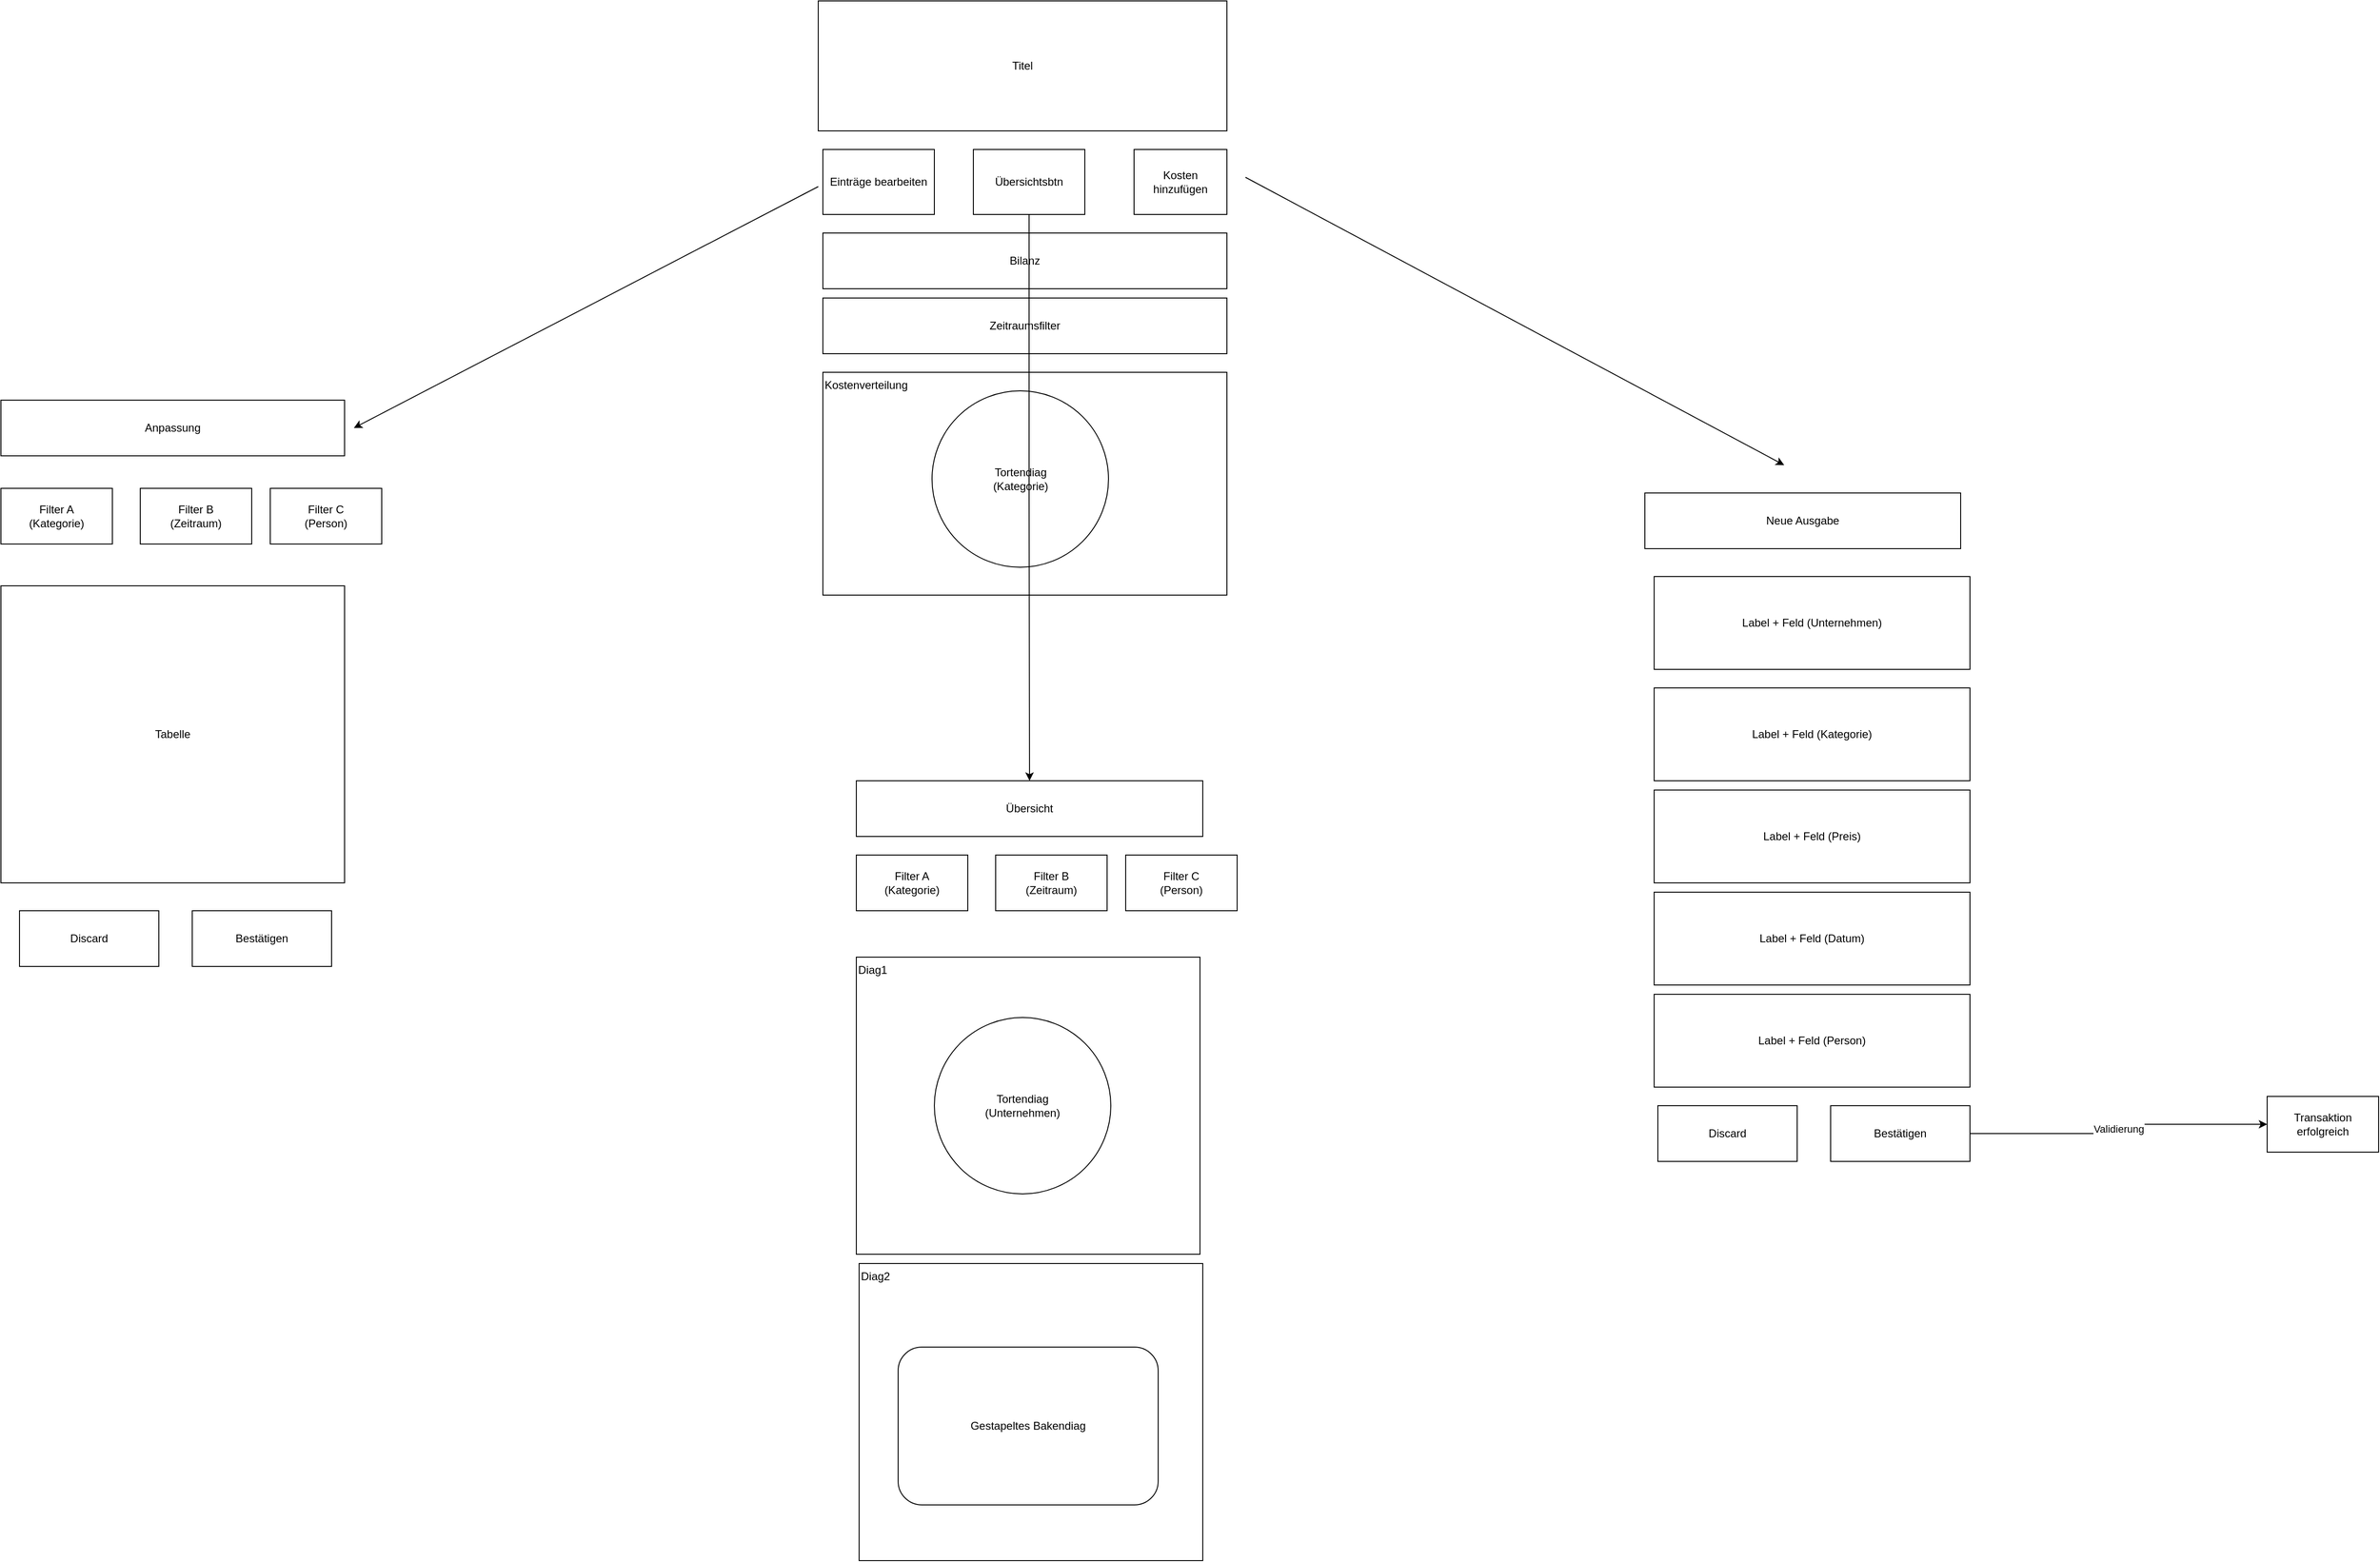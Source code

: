<mxfile version="20.6.2" type="device"><diagram id="9ZuF1RgxIdAqQuDKsJx7" name="Seite-1"><mxGraphModel dx="3716" dy="1202" grid="1" gridSize="10" guides="1" tooltips="1" connect="1" arrows="1" fold="1" page="1" pageScale="1" pageWidth="1654" pageHeight="1169" math="0" shadow="0"><root><mxCell id="0"/><mxCell id="1" parent="0"/><mxCell id="f8WJEI0tN77q8uEe1eh_-1" value="Titel" style="rounded=0;whiteSpace=wrap;html=1;" vertex="1" parent="1"><mxGeometry x="600" y="30" width="440" height="140" as="geometry"/></mxCell><mxCell id="f8WJEI0tN77q8uEe1eh_-2" value="Übersichtsbtn" style="rounded=0;whiteSpace=wrap;html=1;" vertex="1" parent="1"><mxGeometry x="767" y="190" width="120" height="70" as="geometry"/></mxCell><mxCell id="f8WJEI0tN77q8uEe1eh_-3" value="Kosten hinzufügen" style="rounded=0;whiteSpace=wrap;html=1;" vertex="1" parent="1"><mxGeometry x="940" y="190" width="100" height="70" as="geometry"/></mxCell><mxCell id="f8WJEI0tN77q8uEe1eh_-4" value="Kostenverteilung" style="rounded=0;whiteSpace=wrap;html=1;verticalAlign=top;align=left;" vertex="1" parent="1"><mxGeometry x="605" y="430" width="435" height="240" as="geometry"/></mxCell><mxCell id="f8WJEI0tN77q8uEe1eh_-5" value="Tortendiag&lt;br&gt;(Kategorie)" style="ellipse;whiteSpace=wrap;html=1;aspect=fixed;" vertex="1" parent="1"><mxGeometry x="722.5" y="450" width="190" height="190" as="geometry"/></mxCell><mxCell id="f8WJEI0tN77q8uEe1eh_-6" value="Bilanz" style="rounded=0;whiteSpace=wrap;html=1;" vertex="1" parent="1"><mxGeometry x="605" y="280" width="435" height="60" as="geometry"/></mxCell><mxCell id="f8WJEI0tN77q8uEe1eh_-7" value="Zeitraumsfilter" style="rounded=0;whiteSpace=wrap;html=1;" vertex="1" parent="1"><mxGeometry x="605" y="350" width="435" height="60" as="geometry"/></mxCell><mxCell id="f8WJEI0tN77q8uEe1eh_-8" value="" style="endArrow=classic;html=1;rounded=0;" edge="1" parent="1"><mxGeometry width="50" height="50" relative="1" as="geometry"><mxPoint x="1060" y="220" as="sourcePoint"/><mxPoint x="1640" y="530" as="targetPoint"/></mxGeometry></mxCell><mxCell id="f8WJEI0tN77q8uEe1eh_-10" value="Neue Ausgabe" style="rounded=0;whiteSpace=wrap;html=1;" vertex="1" parent="1"><mxGeometry x="1490" y="560" width="340" height="60" as="geometry"/></mxCell><mxCell id="f8WJEI0tN77q8uEe1eh_-11" value="Label + Feld (Unternehmen)" style="rounded=0;whiteSpace=wrap;html=1;" vertex="1" parent="1"><mxGeometry x="1500" y="650" width="340" height="100" as="geometry"/></mxCell><mxCell id="f8WJEI0tN77q8uEe1eh_-12" value="Label + Feld (Kategorie)" style="rounded=0;whiteSpace=wrap;html=1;" vertex="1" parent="1"><mxGeometry x="1500" y="770" width="340" height="100" as="geometry"/></mxCell><mxCell id="f8WJEI0tN77q8uEe1eh_-13" value="Label + Feld (Preis)" style="rounded=0;whiteSpace=wrap;html=1;" vertex="1" parent="1"><mxGeometry x="1500" y="880" width="340" height="100" as="geometry"/></mxCell><mxCell id="f8WJEI0tN77q8uEe1eh_-14" value="Label + Feld (Datum)" style="rounded=0;whiteSpace=wrap;html=1;" vertex="1" parent="1"><mxGeometry x="1500" y="990" width="340" height="100" as="geometry"/></mxCell><mxCell id="f8WJEI0tN77q8uEe1eh_-15" value="Label + Feld (Person)" style="rounded=0;whiteSpace=wrap;html=1;" vertex="1" parent="1"><mxGeometry x="1500" y="1100" width="340" height="100" as="geometry"/></mxCell><mxCell id="f8WJEI0tN77q8uEe1eh_-19" value="Validierung" style="edgeStyle=orthogonalEdgeStyle;rounded=0;orthogonalLoop=1;jettySize=auto;html=1;exitX=1;exitY=0.5;exitDx=0;exitDy=0;" edge="1" parent="1" source="f8WJEI0tN77q8uEe1eh_-16" target="f8WJEI0tN77q8uEe1eh_-18"><mxGeometry relative="1" as="geometry"/></mxCell><mxCell id="f8WJEI0tN77q8uEe1eh_-16" value="Bestätigen" style="rounded=0;whiteSpace=wrap;html=1;" vertex="1" parent="1"><mxGeometry x="1690" y="1220" width="150" height="60" as="geometry"/></mxCell><mxCell id="f8WJEI0tN77q8uEe1eh_-18" value="Transaktion erfolgreich" style="rounded=0;whiteSpace=wrap;html=1;" vertex="1" parent="1"><mxGeometry x="2160" y="1210" width="120" height="60" as="geometry"/></mxCell><mxCell id="f8WJEI0tN77q8uEe1eh_-20" value="Discard" style="rounded=0;whiteSpace=wrap;html=1;" vertex="1" parent="1"><mxGeometry x="1504" y="1220" width="150" height="60" as="geometry"/></mxCell><mxCell id="f8WJEI0tN77q8uEe1eh_-21" value="Einträge bearbeiten" style="rounded=0;whiteSpace=wrap;html=1;" vertex="1" parent="1"><mxGeometry x="605" y="190" width="120" height="70" as="geometry"/></mxCell><mxCell id="f8WJEI0tN77q8uEe1eh_-22" value="" style="endArrow=classic;html=1;rounded=0;" edge="1" parent="1"><mxGeometry width="50" height="50" relative="1" as="geometry"><mxPoint x="600" y="230" as="sourcePoint"/><mxPoint x="100" y="490" as="targetPoint"/></mxGeometry></mxCell><mxCell id="f8WJEI0tN77q8uEe1eh_-23" value="Anpassung" style="rounded=0;whiteSpace=wrap;html=1;" vertex="1" parent="1"><mxGeometry x="-280" y="460" width="370" height="60" as="geometry"/></mxCell><mxCell id="f8WJEI0tN77q8uEe1eh_-24" value="Tabelle" style="rounded=0;whiteSpace=wrap;html=1;" vertex="1" parent="1"><mxGeometry x="-280" y="660" width="370" height="320" as="geometry"/></mxCell><mxCell id="f8WJEI0tN77q8uEe1eh_-25" value="Filter A&lt;br&gt;(Kategorie)" style="rounded=0;whiteSpace=wrap;html=1;" vertex="1" parent="1"><mxGeometry x="-280" y="555" width="120" height="60" as="geometry"/></mxCell><mxCell id="f8WJEI0tN77q8uEe1eh_-26" value="Filter B&lt;br&gt;(Zeitraum)" style="rounded=0;whiteSpace=wrap;html=1;" vertex="1" parent="1"><mxGeometry x="-130" y="555" width="120" height="60" as="geometry"/></mxCell><mxCell id="f8WJEI0tN77q8uEe1eh_-28" value="Filter C&lt;br&gt;(Person)" style="rounded=0;whiteSpace=wrap;html=1;" vertex="1" parent="1"><mxGeometry x="10" y="555" width="120" height="60" as="geometry"/></mxCell><mxCell id="f8WJEI0tN77q8uEe1eh_-31" value="Bestätigen" style="rounded=0;whiteSpace=wrap;html=1;" vertex="1" parent="1"><mxGeometry x="-74" y="1010" width="150" height="60" as="geometry"/></mxCell><mxCell id="f8WJEI0tN77q8uEe1eh_-32" value="Discard" style="rounded=0;whiteSpace=wrap;html=1;" vertex="1" parent="1"><mxGeometry x="-260" y="1010" width="150" height="60" as="geometry"/></mxCell><mxCell id="f8WJEI0tN77q8uEe1eh_-33" value="Übersicht" style="rounded=0;whiteSpace=wrap;html=1;" vertex="1" parent="1"><mxGeometry x="641" y="870" width="373" height="60" as="geometry"/></mxCell><mxCell id="f8WJEI0tN77q8uEe1eh_-36" value="Filter A&lt;br&gt;(Kategorie)" style="rounded=0;whiteSpace=wrap;html=1;" vertex="1" parent="1"><mxGeometry x="641" y="950" width="120" height="60" as="geometry"/></mxCell><mxCell id="f8WJEI0tN77q8uEe1eh_-37" value="Filter B&lt;br&gt;(Zeitraum)" style="rounded=0;whiteSpace=wrap;html=1;" vertex="1" parent="1"><mxGeometry x="791" y="950" width="120" height="60" as="geometry"/></mxCell><mxCell id="f8WJEI0tN77q8uEe1eh_-38" value="Filter C&lt;br&gt;(Person)" style="rounded=0;whiteSpace=wrap;html=1;" vertex="1" parent="1"><mxGeometry x="931" y="950" width="120" height="60" as="geometry"/></mxCell><mxCell id="f8WJEI0tN77q8uEe1eh_-39" value="Diag1" style="rounded=0;whiteSpace=wrap;html=1;verticalAlign=top;align=left;" vertex="1" parent="1"><mxGeometry x="641" y="1060" width="370" height="320" as="geometry"/></mxCell><mxCell id="f8WJEI0tN77q8uEe1eh_-34" style="edgeStyle=orthogonalEdgeStyle;rounded=0;orthogonalLoop=1;jettySize=auto;html=1;exitX=0.5;exitY=1;exitDx=0;exitDy=0;" edge="1" parent="1" source="f8WJEI0tN77q8uEe1eh_-2" target="f8WJEI0tN77q8uEe1eh_-33"><mxGeometry relative="1" as="geometry"/></mxCell><mxCell id="f8WJEI0tN77q8uEe1eh_-40" value="Tortendiag&lt;br&gt;(Unternehmen)" style="ellipse;whiteSpace=wrap;html=1;aspect=fixed;" vertex="1" parent="1"><mxGeometry x="725" y="1125" width="190" height="190" as="geometry"/></mxCell><mxCell id="f8WJEI0tN77q8uEe1eh_-41" value="Diag2" style="rounded=0;whiteSpace=wrap;html=1;verticalAlign=top;align=left;" vertex="1" parent="1"><mxGeometry x="644" y="1390" width="370" height="320" as="geometry"/></mxCell><mxCell id="f8WJEI0tN77q8uEe1eh_-42" value="Gestapeltes Bakendiag" style="rounded=1;whiteSpace=wrap;html=1;" vertex="1" parent="1"><mxGeometry x="686" y="1480" width="280" height="170" as="geometry"/></mxCell></root></mxGraphModel></diagram></mxfile>